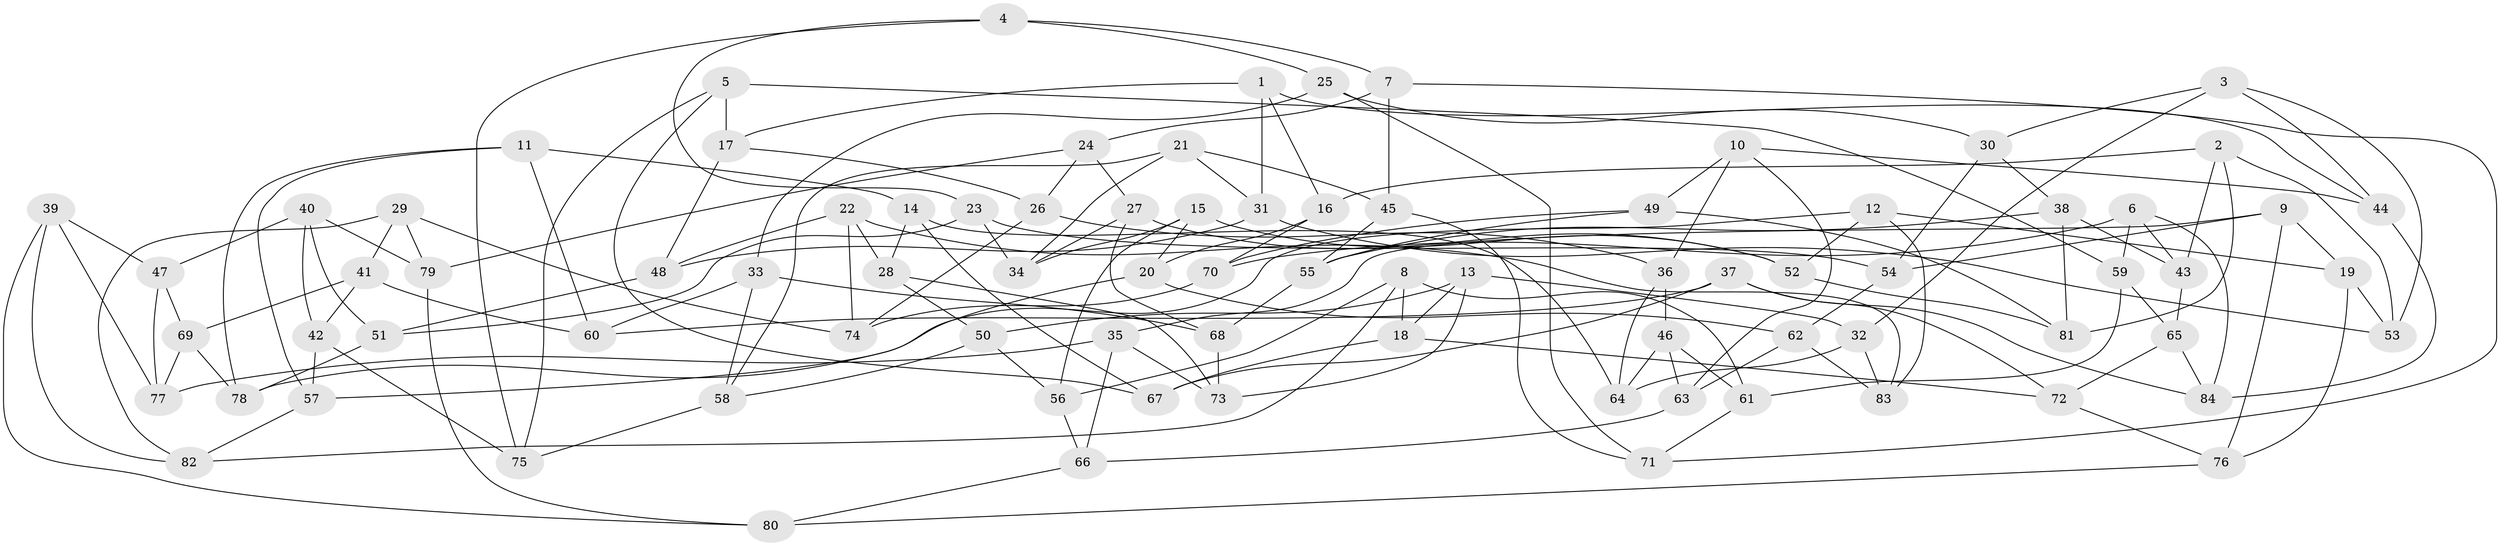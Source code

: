 // Generated by graph-tools (version 1.1) at 2025/11/02/27/25 16:11:45]
// undirected, 84 vertices, 168 edges
graph export_dot {
graph [start="1"]
  node [color=gray90,style=filled];
  1;
  2;
  3;
  4;
  5;
  6;
  7;
  8;
  9;
  10;
  11;
  12;
  13;
  14;
  15;
  16;
  17;
  18;
  19;
  20;
  21;
  22;
  23;
  24;
  25;
  26;
  27;
  28;
  29;
  30;
  31;
  32;
  33;
  34;
  35;
  36;
  37;
  38;
  39;
  40;
  41;
  42;
  43;
  44;
  45;
  46;
  47;
  48;
  49;
  50;
  51;
  52;
  53;
  54;
  55;
  56;
  57;
  58;
  59;
  60;
  61;
  62;
  63;
  64;
  65;
  66;
  67;
  68;
  69;
  70;
  71;
  72;
  73;
  74;
  75;
  76;
  77;
  78;
  79;
  80;
  81;
  82;
  83;
  84;
  1 -- 44;
  1 -- 16;
  1 -- 17;
  1 -- 31;
  2 -- 16;
  2 -- 43;
  2 -- 53;
  2 -- 81;
  3 -- 30;
  3 -- 32;
  3 -- 44;
  3 -- 53;
  4 -- 23;
  4 -- 25;
  4 -- 7;
  4 -- 75;
  5 -- 17;
  5 -- 59;
  5 -- 67;
  5 -- 75;
  6 -- 43;
  6 -- 84;
  6 -- 70;
  6 -- 59;
  7 -- 24;
  7 -- 45;
  7 -- 71;
  8 -- 18;
  8 -- 61;
  8 -- 82;
  8 -- 56;
  9 -- 54;
  9 -- 76;
  9 -- 35;
  9 -- 19;
  10 -- 49;
  10 -- 44;
  10 -- 63;
  10 -- 36;
  11 -- 60;
  11 -- 78;
  11 -- 57;
  11 -- 14;
  12 -- 78;
  12 -- 52;
  12 -- 19;
  12 -- 83;
  13 -- 73;
  13 -- 50;
  13 -- 18;
  13 -- 32;
  14 -- 67;
  14 -- 28;
  14 -- 64;
  15 -- 56;
  15 -- 52;
  15 -- 20;
  15 -- 34;
  16 -- 20;
  16 -- 70;
  17 -- 48;
  17 -- 26;
  18 -- 67;
  18 -- 72;
  19 -- 76;
  19 -- 53;
  20 -- 62;
  20 -- 57;
  21 -- 34;
  21 -- 58;
  21 -- 31;
  21 -- 45;
  22 -- 28;
  22 -- 48;
  22 -- 74;
  22 -- 83;
  23 -- 54;
  23 -- 34;
  23 -- 51;
  24 -- 27;
  24 -- 26;
  24 -- 79;
  25 -- 30;
  25 -- 33;
  25 -- 71;
  26 -- 74;
  26 -- 36;
  27 -- 34;
  27 -- 68;
  27 -- 52;
  28 -- 73;
  28 -- 50;
  29 -- 79;
  29 -- 82;
  29 -- 41;
  29 -- 74;
  30 -- 54;
  30 -- 38;
  31 -- 48;
  31 -- 53;
  32 -- 64;
  32 -- 83;
  33 -- 58;
  33 -- 68;
  33 -- 60;
  35 -- 66;
  35 -- 77;
  35 -- 73;
  36 -- 64;
  36 -- 46;
  37 -- 72;
  37 -- 84;
  37 -- 67;
  37 -- 60;
  38 -- 81;
  38 -- 55;
  38 -- 43;
  39 -- 47;
  39 -- 82;
  39 -- 77;
  39 -- 80;
  40 -- 47;
  40 -- 42;
  40 -- 51;
  40 -- 79;
  41 -- 60;
  41 -- 42;
  41 -- 69;
  42 -- 75;
  42 -- 57;
  43 -- 65;
  44 -- 84;
  45 -- 55;
  45 -- 71;
  46 -- 63;
  46 -- 61;
  46 -- 64;
  47 -- 69;
  47 -- 77;
  48 -- 51;
  49 -- 55;
  49 -- 81;
  49 -- 70;
  50 -- 58;
  50 -- 56;
  51 -- 78;
  52 -- 81;
  54 -- 62;
  55 -- 68;
  56 -- 66;
  57 -- 82;
  58 -- 75;
  59 -- 61;
  59 -- 65;
  61 -- 71;
  62 -- 83;
  62 -- 63;
  63 -- 66;
  65 -- 84;
  65 -- 72;
  66 -- 80;
  68 -- 73;
  69 -- 78;
  69 -- 77;
  70 -- 74;
  72 -- 76;
  76 -- 80;
  79 -- 80;
}
